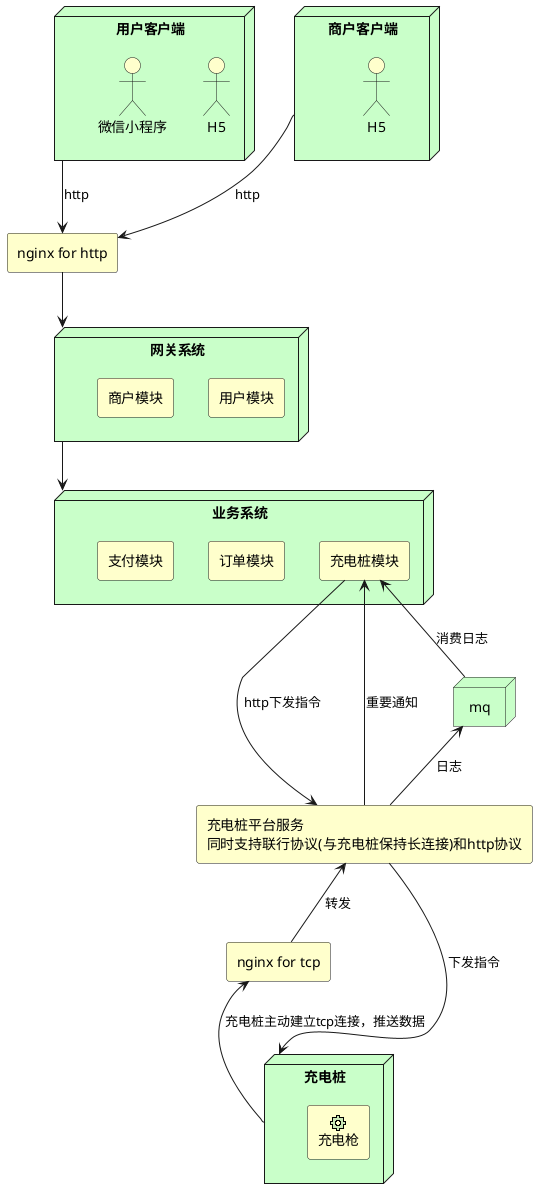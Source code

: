 @startuml

sprite $bProcess jar:archimate/business-process
sprite $aService jar:archimate/application-service
sprite $aComponent jar:archimate/application-component
sprite $bEvent jar:archimate/business-event
sprite $aEquipment jar:archimate/physical-equipment



node  "用户客户端" #TECHNOLOGY{
    actor #Business "H5"  as H5
    actor #Business "微信小程序"  as 微信小程序
}

node  "商户客户端" #TECHNOLOGY{
    actor #Business "H5"  as 商户客户端H5
}

node  "mq" #TECHNOLOGY{
    actor #Business "H5"  as H5
    actor #Business "微信小程序"  as 微信小程序
}

archimate #Business "nginx for http"  as http服务nginx

node  "网关系统" #TECHNOLOGY{
    archimate #Business "用户模块"  as 用户模块
    archimate #Business "商户模块"  as 商户模块
}

node  "业务系统" #TECHNOLOGY{
    archimate #Business "订单模块"  as 订单模块
    archimate #Business "支付模块"  as 支付模块
    archimate #Business "充电桩模块"  as 充电桩模块
}

node  "充电桩" #TECHNOLOGY{
    archimate #Business "充电枪"  as 充电枪 <<physical-equipment>>
}

archimate #Business "nginx for tcp"  as 充电桩平台nginx



archimate #Business "充电桩平台服务\n同时支持联行协议(与充电桩保持长连接)和http协议"  as 充电桩平台服务



用户客户端 -down-> http服务nginx:http
商户客户端 -down-> http服务nginx:http

http服务nginx -down-> 网关系统
网关系统 -down-> 业务系统


充电桩模块 -down-> 充电桩平台服务:http下发指令
充电桩平台服务 -up-> 充电桩模块:重要通知


充电桩平台服务 -up-> mq:日志
mq -up-> 充电桩模块:消费日志

充电桩平台服务 -down-> 充电桩:下发指令

充电桩平台nginx -up-> 充电桩平台服务:转发
充电桩 -up-> 充电桩平台nginx:充电桩主动建立tcp连接，推送数据




@enduml
